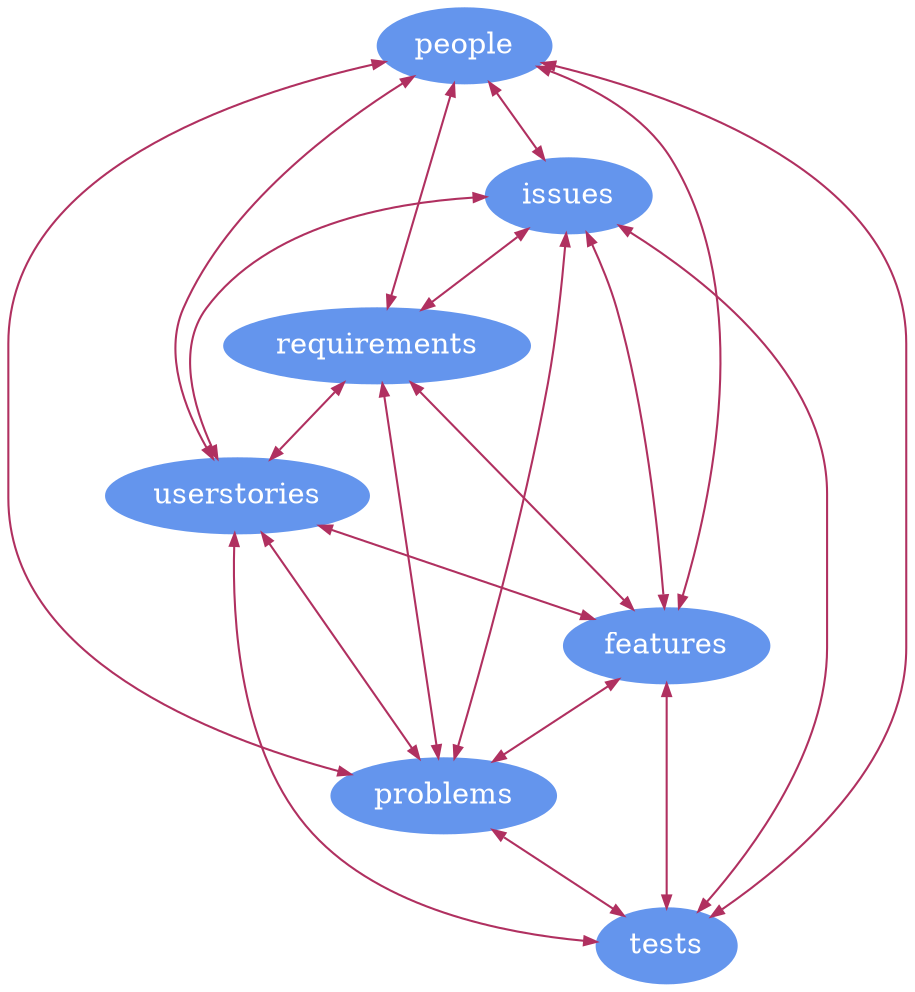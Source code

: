 graph {

node[style=filled,color=cornflowerblue,fontcolor=white, fontsize=14];
edge[color=maroon,dir="both",arrowsize=.6];

    requirements -- features;
    requirements -- problems;
    requirements -- userstories ;
    userstories -- features;
    userstories -- problems;
    features -- problems;
    problems -- tests; // problems are proved by tests
    userstories -- tests; // userstories are proved by tests
    features -- tests ; // features are proved by tests
    people -- issues; // people work on issues
    people -- features; // people work on features
    people -- tests ; // people work on tests
    people -- problems ; // people produce problems
    people -- requirements; // people produce requirements
    people -- userstories ;     // people produce userstories
    issues -- userstories; //issues are produced from userstories
    issues -- tests ; //issues are verified by tests
    issues -- requirements; // issues answer requirements
    issues -- problems ; // issues produce problems
    issues -- features; // issues produces features
}
